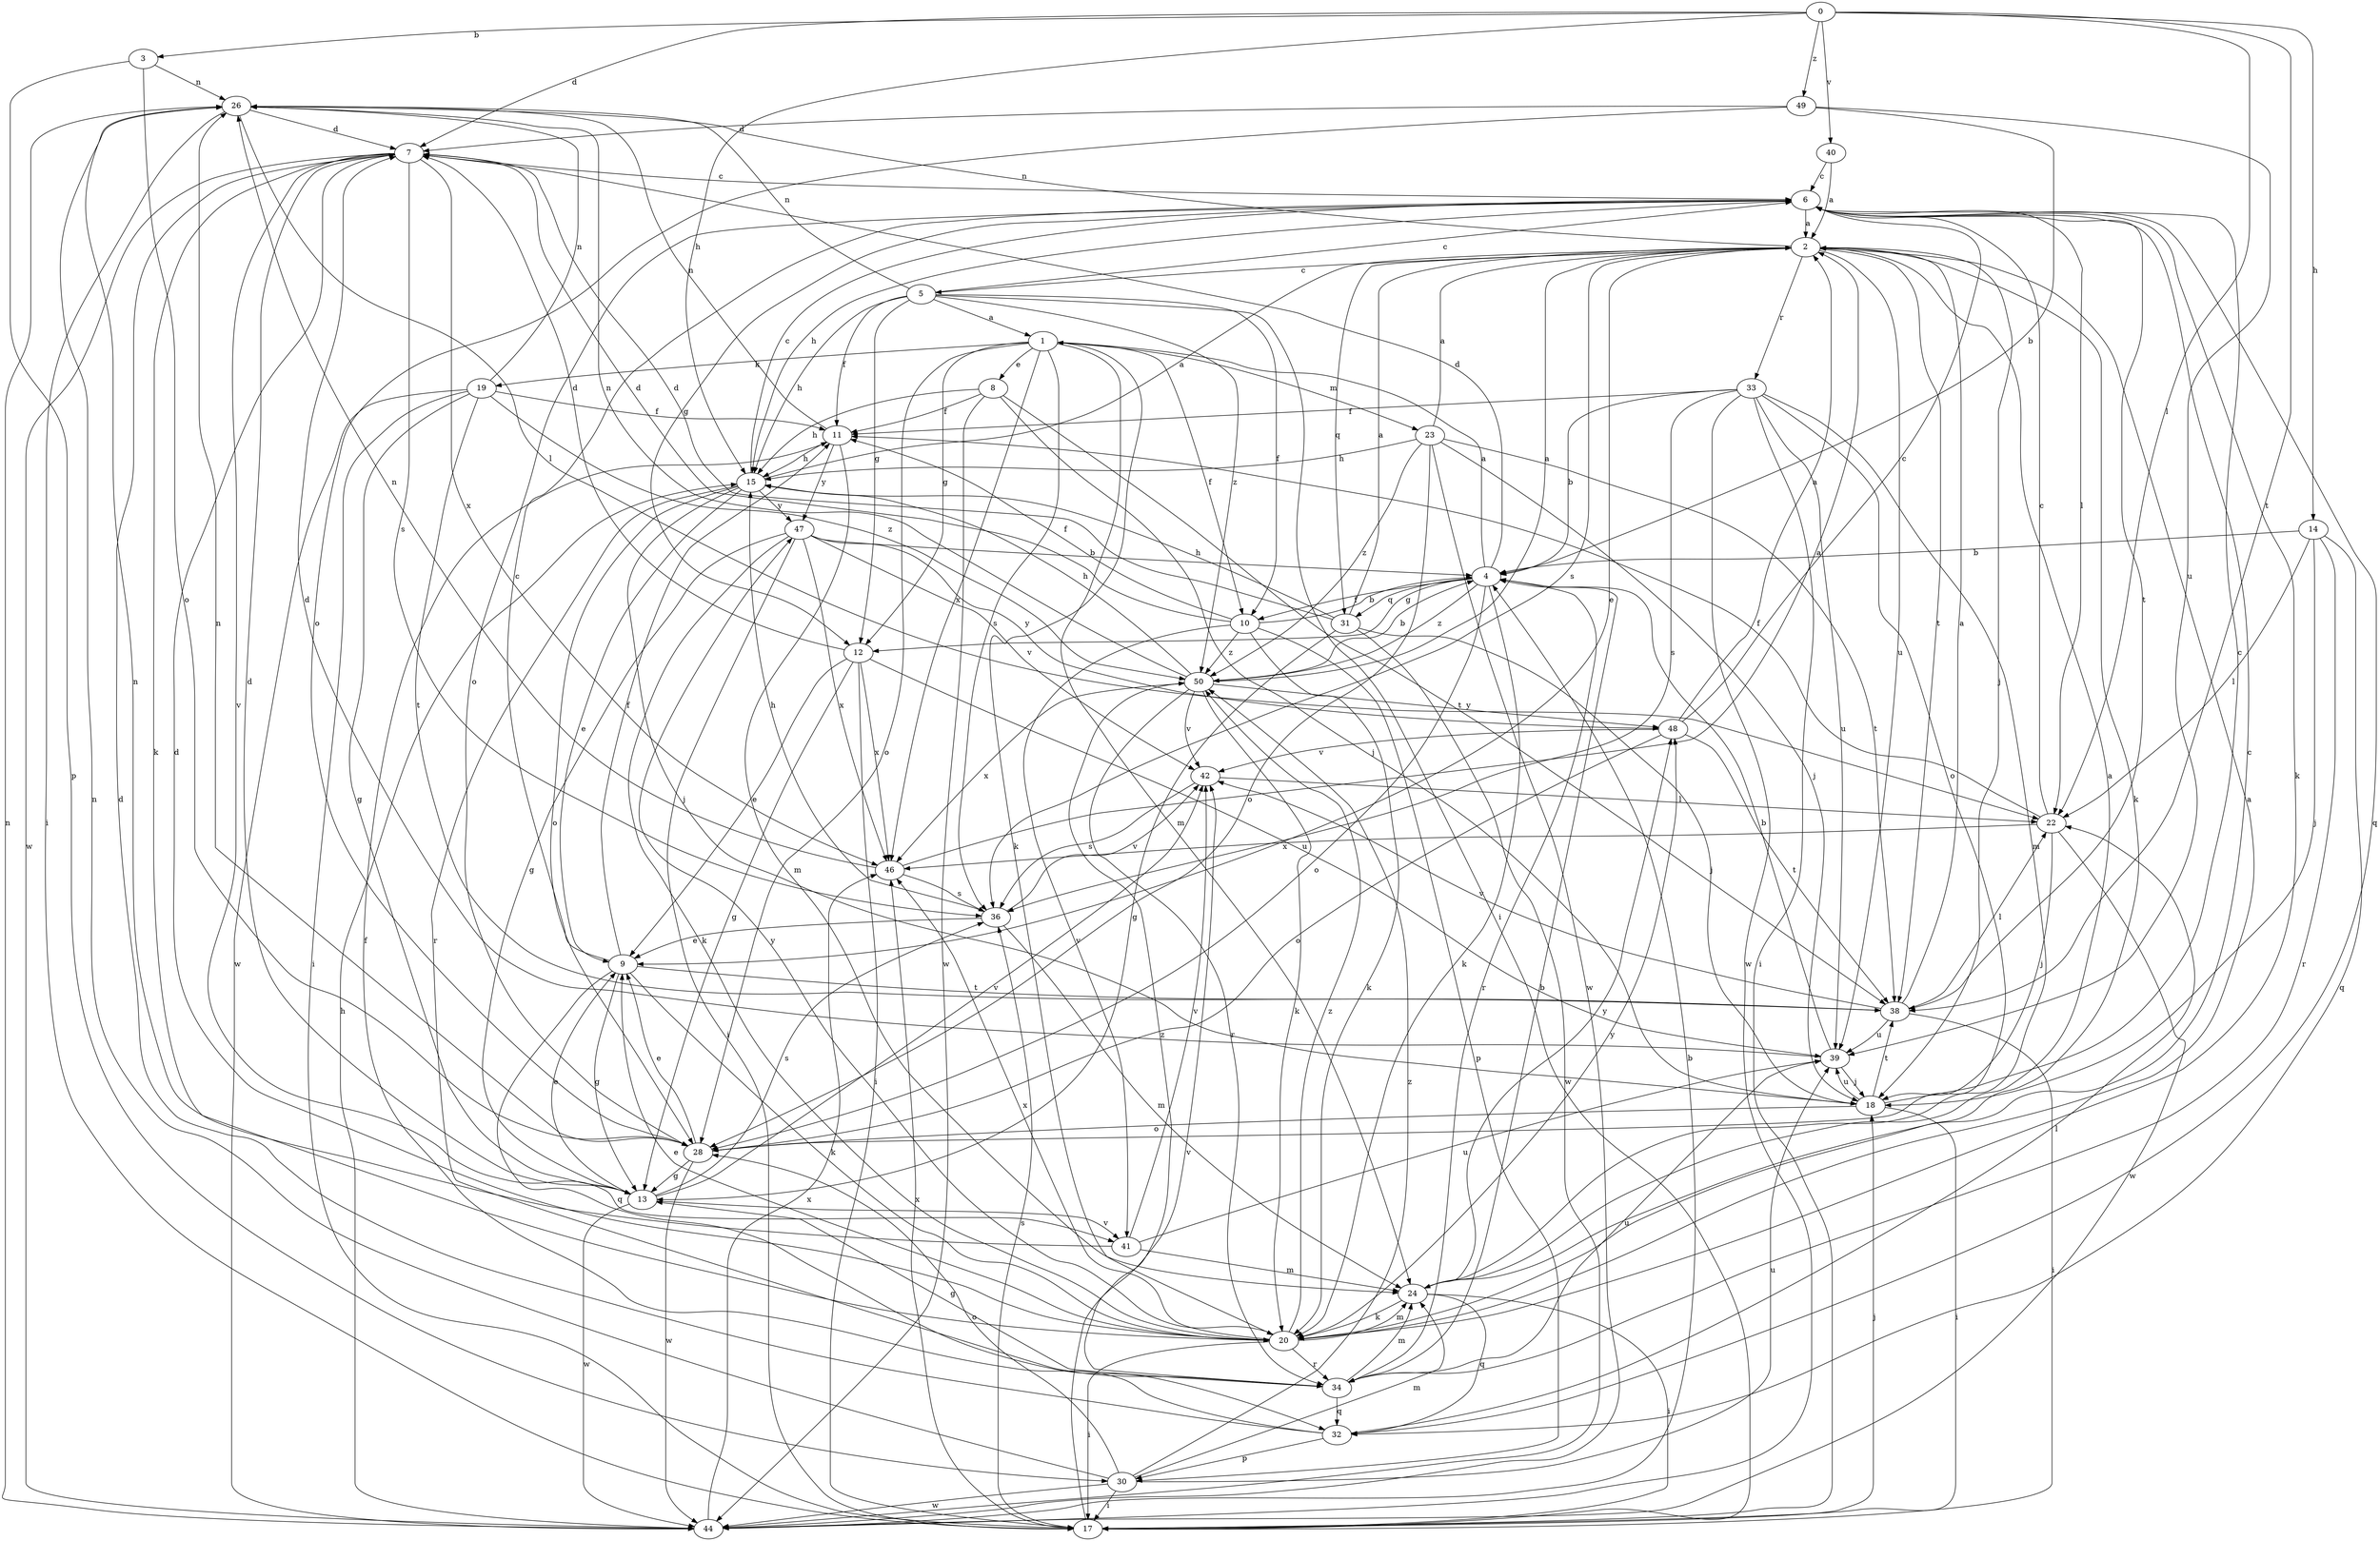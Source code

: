 strict digraph  {
0;
1;
2;
3;
4;
5;
6;
7;
8;
9;
10;
11;
12;
13;
14;
15;
17;
18;
19;
20;
22;
23;
24;
26;
28;
30;
31;
32;
33;
34;
36;
38;
39;
40;
41;
42;
44;
46;
47;
48;
49;
50;
0 -> 3  [label=b];
0 -> 7  [label=d];
0 -> 14  [label=h];
0 -> 15  [label=h];
0 -> 22  [label=l];
0 -> 38  [label=t];
0 -> 40  [label=v];
0 -> 49  [label=z];
1 -> 8  [label=e];
1 -> 10  [label=f];
1 -> 12  [label=g];
1 -> 19  [label=k];
1 -> 20  [label=k];
1 -> 23  [label=m];
1 -> 24  [label=m];
1 -> 28  [label=o];
1 -> 36  [label=s];
1 -> 46  [label=x];
2 -> 5  [label=c];
2 -> 9  [label=e];
2 -> 18  [label=j];
2 -> 20  [label=k];
2 -> 26  [label=n];
2 -> 31  [label=q];
2 -> 33  [label=r];
2 -> 36  [label=s];
2 -> 38  [label=t];
2 -> 39  [label=u];
3 -> 26  [label=n];
3 -> 28  [label=o];
3 -> 30  [label=p];
4 -> 1  [label=a];
4 -> 7  [label=d];
4 -> 10  [label=f];
4 -> 12  [label=g];
4 -> 20  [label=k];
4 -> 28  [label=o];
4 -> 31  [label=q];
4 -> 34  [label=r];
4 -> 50  [label=z];
5 -> 1  [label=a];
5 -> 6  [label=c];
5 -> 10  [label=f];
5 -> 11  [label=f];
5 -> 12  [label=g];
5 -> 15  [label=h];
5 -> 17  [label=i];
5 -> 26  [label=n];
5 -> 50  [label=z];
6 -> 2  [label=a];
6 -> 12  [label=g];
6 -> 15  [label=h];
6 -> 20  [label=k];
6 -> 22  [label=l];
6 -> 28  [label=o];
6 -> 32  [label=q];
6 -> 38  [label=t];
7 -> 6  [label=c];
7 -> 20  [label=k];
7 -> 36  [label=s];
7 -> 41  [label=v];
7 -> 44  [label=w];
7 -> 46  [label=x];
8 -> 11  [label=f];
8 -> 15  [label=h];
8 -> 18  [label=j];
8 -> 38  [label=t];
8 -> 44  [label=w];
9 -> 6  [label=c];
9 -> 11  [label=f];
9 -> 13  [label=g];
9 -> 20  [label=k];
9 -> 32  [label=q];
9 -> 38  [label=t];
10 -> 4  [label=b];
10 -> 7  [label=d];
10 -> 11  [label=f];
10 -> 20  [label=k];
10 -> 30  [label=p];
10 -> 41  [label=v];
10 -> 50  [label=z];
11 -> 15  [label=h];
11 -> 24  [label=m];
11 -> 26  [label=n];
11 -> 47  [label=y];
12 -> 7  [label=d];
12 -> 9  [label=e];
12 -> 13  [label=g];
12 -> 17  [label=i];
12 -> 39  [label=u];
12 -> 46  [label=x];
13 -> 7  [label=d];
13 -> 9  [label=e];
13 -> 36  [label=s];
13 -> 41  [label=v];
13 -> 42  [label=v];
13 -> 44  [label=w];
14 -> 4  [label=b];
14 -> 18  [label=j];
14 -> 22  [label=l];
14 -> 32  [label=q];
14 -> 34  [label=r];
15 -> 2  [label=a];
15 -> 6  [label=c];
15 -> 9  [label=e];
15 -> 18  [label=j];
15 -> 28  [label=o];
15 -> 34  [label=r];
15 -> 47  [label=y];
17 -> 18  [label=j];
17 -> 36  [label=s];
17 -> 42  [label=v];
17 -> 46  [label=x];
18 -> 6  [label=c];
18 -> 17  [label=i];
18 -> 28  [label=o];
18 -> 38  [label=t];
18 -> 39  [label=u];
19 -> 11  [label=f];
19 -> 13  [label=g];
19 -> 17  [label=i];
19 -> 26  [label=n];
19 -> 38  [label=t];
19 -> 44  [label=w];
19 -> 50  [label=z];
20 -> 2  [label=a];
20 -> 7  [label=d];
20 -> 9  [label=e];
20 -> 17  [label=i];
20 -> 24  [label=m];
20 -> 34  [label=r];
20 -> 46  [label=x];
20 -> 47  [label=y];
20 -> 48  [label=y];
20 -> 50  [label=z];
22 -> 6  [label=c];
22 -> 11  [label=f];
22 -> 18  [label=j];
22 -> 44  [label=w];
22 -> 46  [label=x];
23 -> 2  [label=a];
23 -> 15  [label=h];
23 -> 18  [label=j];
23 -> 28  [label=o];
23 -> 38  [label=t];
23 -> 44  [label=w];
23 -> 50  [label=z];
24 -> 2  [label=a];
24 -> 6  [label=c];
24 -> 17  [label=i];
24 -> 20  [label=k];
24 -> 32  [label=q];
24 -> 48  [label=y];
26 -> 7  [label=d];
26 -> 17  [label=i];
26 -> 22  [label=l];
28 -> 9  [label=e];
28 -> 13  [label=g];
28 -> 26  [label=n];
28 -> 44  [label=w];
30 -> 17  [label=i];
30 -> 24  [label=m];
30 -> 26  [label=n];
30 -> 28  [label=o];
30 -> 39  [label=u];
30 -> 44  [label=w];
30 -> 50  [label=z];
31 -> 2  [label=a];
31 -> 7  [label=d];
31 -> 13  [label=g];
31 -> 15  [label=h];
31 -> 18  [label=j];
31 -> 44  [label=w];
32 -> 7  [label=d];
32 -> 11  [label=f];
32 -> 22  [label=l];
32 -> 30  [label=p];
33 -> 4  [label=b];
33 -> 11  [label=f];
33 -> 17  [label=i];
33 -> 24  [label=m];
33 -> 28  [label=o];
33 -> 36  [label=s];
33 -> 39  [label=u];
33 -> 44  [label=w];
34 -> 4  [label=b];
34 -> 13  [label=g];
34 -> 24  [label=m];
34 -> 32  [label=q];
34 -> 39  [label=u];
34 -> 50  [label=z];
36 -> 9  [label=e];
36 -> 15  [label=h];
36 -> 24  [label=m];
36 -> 42  [label=v];
38 -> 2  [label=a];
38 -> 17  [label=i];
38 -> 22  [label=l];
38 -> 39  [label=u];
38 -> 42  [label=v];
39 -> 4  [label=b];
39 -> 7  [label=d];
39 -> 18  [label=j];
40 -> 2  [label=a];
40 -> 6  [label=c];
41 -> 24  [label=m];
41 -> 26  [label=n];
41 -> 39  [label=u];
41 -> 42  [label=v];
42 -> 22  [label=l];
42 -> 36  [label=s];
44 -> 4  [label=b];
44 -> 15  [label=h];
44 -> 26  [label=n];
44 -> 46  [label=x];
46 -> 2  [label=a];
46 -> 26  [label=n];
46 -> 36  [label=s];
47 -> 4  [label=b];
47 -> 13  [label=g];
47 -> 17  [label=i];
47 -> 20  [label=k];
47 -> 42  [label=v];
47 -> 46  [label=x];
47 -> 48  [label=y];
48 -> 2  [label=a];
48 -> 6  [label=c];
48 -> 28  [label=o];
48 -> 38  [label=t];
48 -> 42  [label=v];
49 -> 4  [label=b];
49 -> 7  [label=d];
49 -> 28  [label=o];
49 -> 39  [label=u];
50 -> 2  [label=a];
50 -> 4  [label=b];
50 -> 15  [label=h];
50 -> 20  [label=k];
50 -> 26  [label=n];
50 -> 34  [label=r];
50 -> 42  [label=v];
50 -> 46  [label=x];
50 -> 48  [label=y];
}
